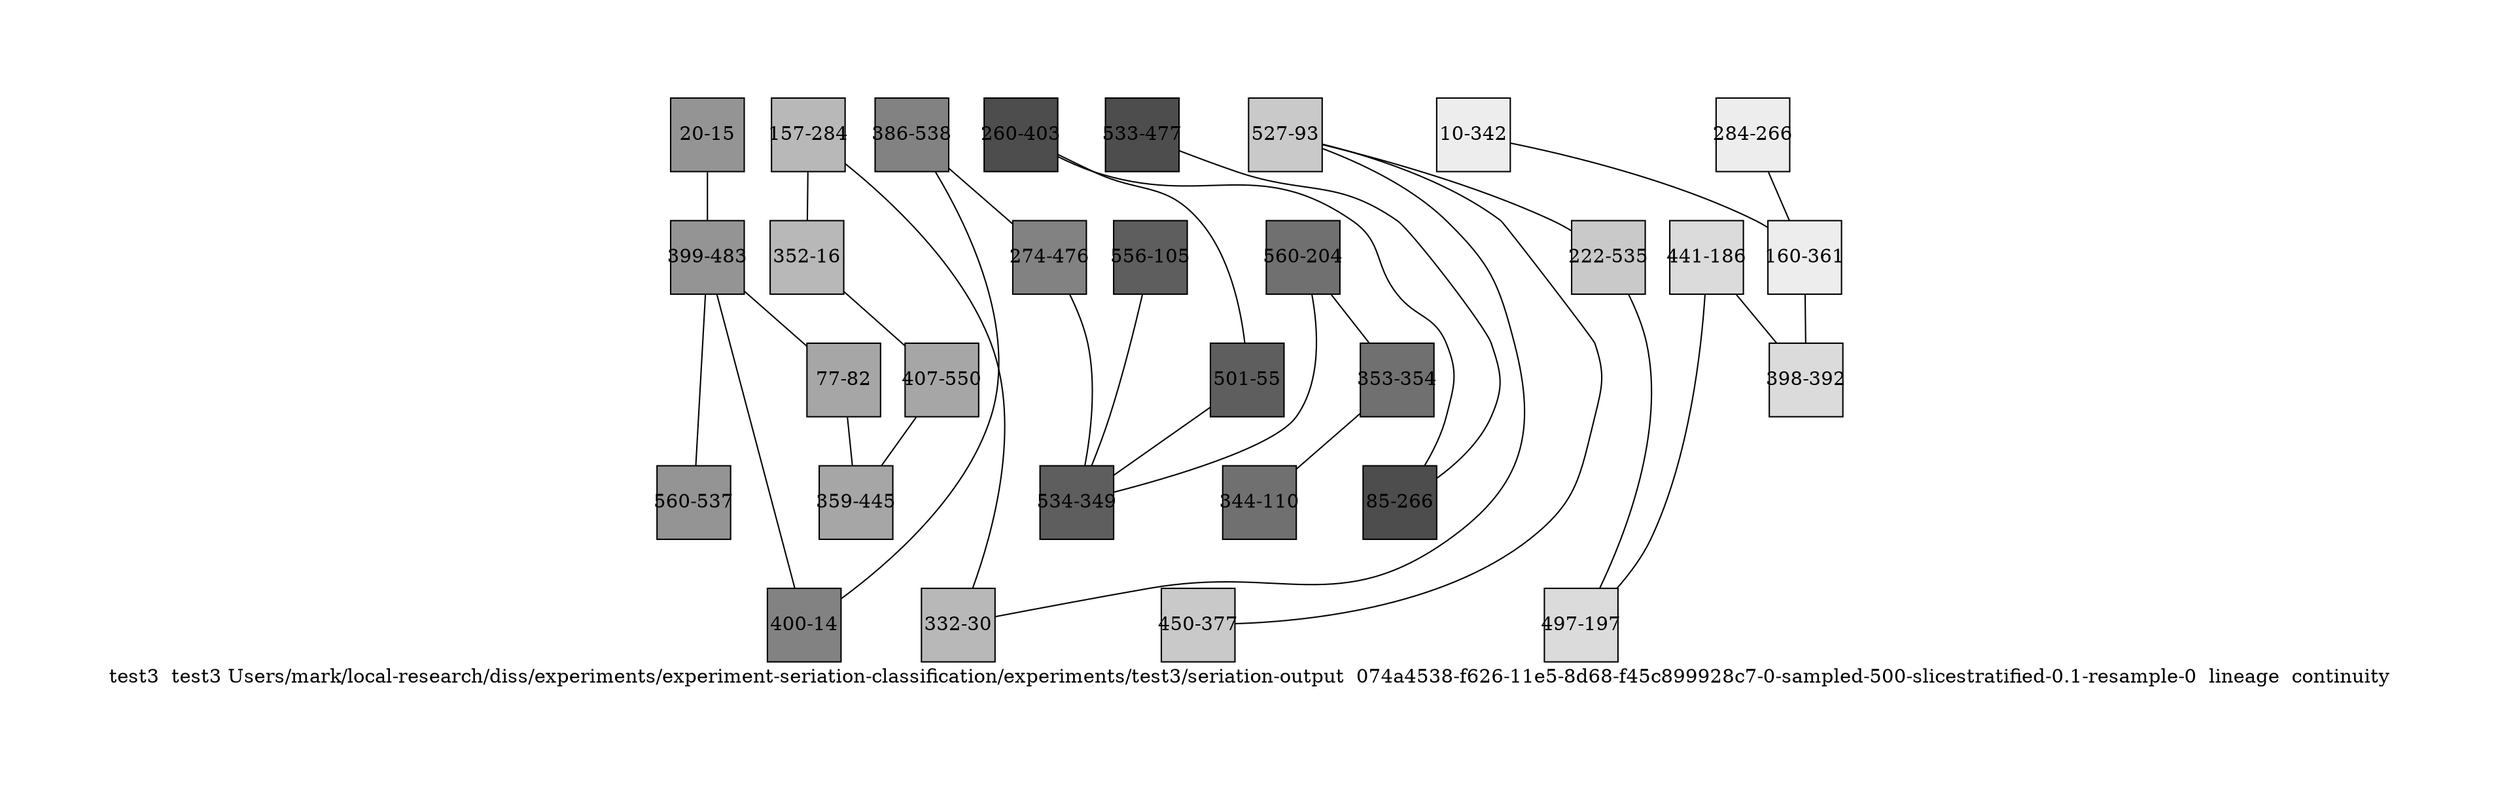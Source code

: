 strict graph "test3  test3 Users/mark/local-research/diss/experiments/experiment-seriation-classification/experiments/test3/seriation-output  074a4538-f626-11e5-8d68-f45c899928c7-0-sampled-500-slicestratified-0.1-resample-0  lineage  continuity" {
labelloc=b;
ratio=auto;
pad="1.0";
label="test3  test3 Users/mark/local-research/diss/experiments/experiment-seriation-classification/experiments/test3/seriation-output  074a4538-f626-11e5-8d68-f45c899928c7-0-sampled-500-slicestratified-0.1-resample-0  lineage  continuity";
node [fixedsize=true, width="0.75", shape=circle, style=filled, height="0.75"];
0 [xCoordinate="284.0", appears_in_slice=7, yCoordinate="157.0", colorscheme=x11, lineage_id=1, short_label="157-284", label="157-284", shape=square, cluster_id=1, fillcolor=grey72, id=0, size="505.868069607"];
1 [xCoordinate="15.0", appears_in_slice=5, yCoordinate="20.0", colorscheme=x11, lineage_id=1, short_label="20-15", label="20-15", shape=square, cluster_id=1, fillcolor=grey58, id=1, size="505.868069607"];
2 [xCoordinate="538.0", appears_in_slice=4, yCoordinate="386.0", colorscheme=x11, lineage_id=1, short_label="386-538", label="386-538", shape=square, cluster_id=1, fillcolor=grey51, id=2, size="505.868069607"];
3 [xCoordinate="483.0", appears_in_slice=5, yCoordinate="399.0", colorscheme=x11, lineage_id=1, short_label="399-483", label="399-483", shape=square, cluster_id=1, fillcolor=grey58, id=3, size="500.809388911"];
4 [xCoordinate="476.0", appears_in_slice=4, yCoordinate="274.0", colorscheme=x11, lineage_id=1, short_label="274-476", label="274-476", shape=square, cluster_id=1, fillcolor=grey51, id=4, size="495.750708215"];
5 [xCoordinate="93.0", appears_in_slice=8, yCoordinate="527.0", colorscheme=x11, lineage_id=1, short_label="527-93", label="527-93", shape=square, cluster_id=1, fillcolor=grey79, id=5, size="493.727235937"];
6 [xCoordinate="186.0", appears_in_slice=9, yCoordinate="441.0", colorscheme=x11, lineage_id=1, short_label="441-186", label="441-186", shape=square, cluster_id=1, fillcolor=grey86, id=6, size="500.809388911"];
7 [xCoordinate="377.0", appears_in_slice=8, yCoordinate="450.0", colorscheme=x11, lineage_id=1, short_label="450-377", label="450-377", shape=square, cluster_id=1, fillcolor=grey79, id=7, size="505.868069607"];
8 [xCoordinate="477.0", appears_in_slice=1, yCoordinate="533.0", colorscheme=x11, lineage_id=1, short_label="533-477", label="533-477", shape=square, cluster_id=1, fillcolor=grey30, id=8, size="500.809388911"];
9 [xCoordinate="403.0", appears_in_slice=1, yCoordinate="260.0", colorscheme=x11, lineage_id=1, short_label="260-403", label="260-403", shape=square, cluster_id=1, fillcolor=grey30, id=9, size="476.52772157"];
10 [xCoordinate="16.0", appears_in_slice=7, yCoordinate="352.0", colorscheme=x11, lineage_id=1, short_label="352-16", label="352-16", shape=square, cluster_id=1, fillcolor=grey72, id=10, size="505.868069607"];
11 [xCoordinate="105.0", appears_in_slice=2, yCoordinate="556.0", colorscheme=x11, lineage_id=1, short_label="556-105", label="556-105", shape=square, cluster_id=1, fillcolor=grey37, id=11, size="505.868069607"];
12 [xCoordinate="550.0", appears_in_slice=6, yCoordinate="407.0", colorscheme=x11, lineage_id=1, short_label="407-550", label="407-550", shape=square, cluster_id=1, fillcolor=grey65, id=12, size="505.868069607"];
13 [xCoordinate="204.0", appears_in_slice=3, yCoordinate="560.0", colorscheme=x11, lineage_id=1, short_label="560-204", label="560-204", shape=square, cluster_id=1, fillcolor=grey44, id=13, size="505.868069607"];
14 [xCoordinate="537.0", appears_in_slice=5, yCoordinate="560.0", colorscheme=x11, lineage_id=1, short_label="560-537", label="560-537", shape=square, cluster_id=1, fillcolor=grey58, id=14, size="502.83286119"];
15 [xCoordinate="354.0", appears_in_slice=3, yCoordinate="353.0", colorscheme=x11, lineage_id=1, short_label="353-354", label="353-354", shape=square, cluster_id=1, fillcolor=grey44, id=15, size="505.868069607"];
16 [xCoordinate="82.0", appears_in_slice=6, yCoordinate="77.0", colorscheme=x11, lineage_id=1, short_label="77-82", label="77-82", shape=square, cluster_id=1, fillcolor=grey65, id=16, size="488.668555241"];
17 [xCoordinate="342.0", appears_in_slice=10, yCoordinate="10.0", colorscheme=x11, lineage_id=1, short_label="10-342", label="10-342", shape=square, cluster_id=1, fillcolor=grey93, id=17, size="505.868069607"];
18 [xCoordinate="535.0", appears_in_slice=8, yCoordinate="222.0", colorscheme=x11, lineage_id=1, short_label="222-535", label="222-535", shape=square, cluster_id=1, fillcolor=grey79, id=18, size="489.68029138"];
19 [xCoordinate="110.0", appears_in_slice=3, yCoordinate="344.0", colorscheme=x11, lineage_id=1, short_label="344-110", label="344-110", shape=square, cluster_id=1, fillcolor=grey44, id=19, size="505.868069607"];
20 [xCoordinate="266.0", appears_in_slice=1, yCoordinate="85.0", colorscheme=x11, lineage_id=1, short_label="85-266", label="85-266", shape=square, cluster_id=1, fillcolor=grey30, id=20, size="503.844597329"];
21 [xCoordinate="266.0", appears_in_slice=10, yCoordinate="284.0", colorscheme=x11, lineage_id=1, short_label="284-266", label="284-266", shape=square, cluster_id=1, fillcolor=grey93, id=21, size="505.868069607"];
22 [xCoordinate="361.0", appears_in_slice=10, yCoordinate="160.0", colorscheme=x11, lineage_id=1, short_label="160-361", label="160-361", shape=square, cluster_id=1, fillcolor=grey93, id=22, size="496.762444355"];
23 [xCoordinate="55.0", appears_in_slice=2, yCoordinate="501.0", colorscheme=x11, lineage_id=1, short_label="501-55", label="501-55", shape=square, cluster_id=1, fillcolor=grey37, id=23, size="485.633346823"];
24 [xCoordinate="30.0", appears_in_slice=7, yCoordinate="332.0", colorscheme=x11, lineage_id=1, short_label="332-30", label="332-30", shape=square, cluster_id=1, fillcolor=grey72, id=24, size="505.868069607"];
25 [xCoordinate="14.0", appears_in_slice=4, yCoordinate="400.0", colorscheme=x11, lineage_id=1, short_label="400-14", label="400-14", shape=square, cluster_id=1, fillcolor=grey51, id=25, size="499.797652772"];
26 [xCoordinate="445.0", appears_in_slice=6, yCoordinate="359.0", colorscheme=x11, lineage_id=1, short_label="359-445", label="359-445", shape=square, cluster_id=1, fillcolor=grey65, id=26, size="495.750708215"];
27 [xCoordinate="349.0", appears_in_slice=2, yCoordinate="534.0", colorscheme=x11, lineage_id=1, short_label="534-349", label="534-349", shape=square, cluster_id=1, fillcolor=grey37, id=27, size="485.633346823"];
28 [xCoordinate="392.0", appears_in_slice=9, yCoordinate="398.0", colorscheme=x11, lineage_id=1, short_label="398-392", label="398-392", shape=square, cluster_id=1, fillcolor=grey86, id=28, size="505.868069607"];
29 [xCoordinate="197.0", appears_in_slice=9, yCoordinate="497.0", colorscheme=x11, lineage_id=1, short_label="497-197", label="497-197", shape=square, cluster_id=1, fillcolor=grey86, id=29, size="500.809388911"];
0 -- 24  [inverseweight="15.1445633204", weight="0.0660302960769"];
0 -- 10  [inverseweight="13.2221471337", weight="0.0756306816048"];
1 -- 3  [inverseweight="12.0098349315", weight="0.0832650911275"];
2 -- 25  [inverseweight="14.3931884363", weight="0.0694773089661"];
2 -- 4  [inverseweight="9.14465747531", weight="0.10935346706"];
3 -- 16  [inverseweight="3.78439239455", weight="0.264243211523"];
3 -- 14  [inverseweight="10.8709170862", weight="0.0919885592051"];
3 -- 25  [inverseweight="5.41712882925", weight="0.184599634146"];
4 -- 27  [inverseweight="7.99651669163", weight="0.125054450402"];
5 -- 24  [inverseweight="4.86441639601", weight="0.205574506496"];
5 -- 18  [inverseweight="6.7637093502", weight="0.147847866936"];
5 -- 7  [inverseweight="14.6480011657", weight="0.0682687001924"];
6 -- 28  [inverseweight="17.6916577148", weight="0.0565238156943"];
6 -- 29  [inverseweight="14.7514938883", weight="0.0677897443861"];
8 -- 20  [inverseweight="15.9129584875", weight="0.0628418656899"];
9 -- 20  [inverseweight="13.7724553916", weight="0.0726086940611"];
9 -- 23  [inverseweight="12.1728888046", weight="0.082149768724"];
10 -- 12  [inverseweight="4.62566556552", weight="0.21618510587"];
11 -- 27  [inverseweight="10.7866399593", weight="0.0927072752749"];
12 -- 26  [inverseweight="17.1067113256", weight="0.0584565894031"];
13 -- 27  [inverseweight="6.07905855696", weight="0.164499155688"];
13 -- 15  [inverseweight="12.8163003963", weight="0.0780256368125"];
15 -- 19  [inverseweight="12.3016957826", weight="0.0812896057316"];
16 -- 26  [inverseweight="13.7999471223", weight="0.0724640457775"];
17 -- 22  [inverseweight="15.8832774459", weight="0.0629592981301"];
18 -- 29  [inverseweight="6.51985298888", weight="0.153377691446"];
21 -- 22  [inverseweight="24.7150144674", weight="0.0404612346603"];
22 -- 28  [inverseweight="7.32749284871", weight="0.136472326981"];
23 -- 27  [inverseweight="19.0933748202", weight="0.0523741878749"];
}
